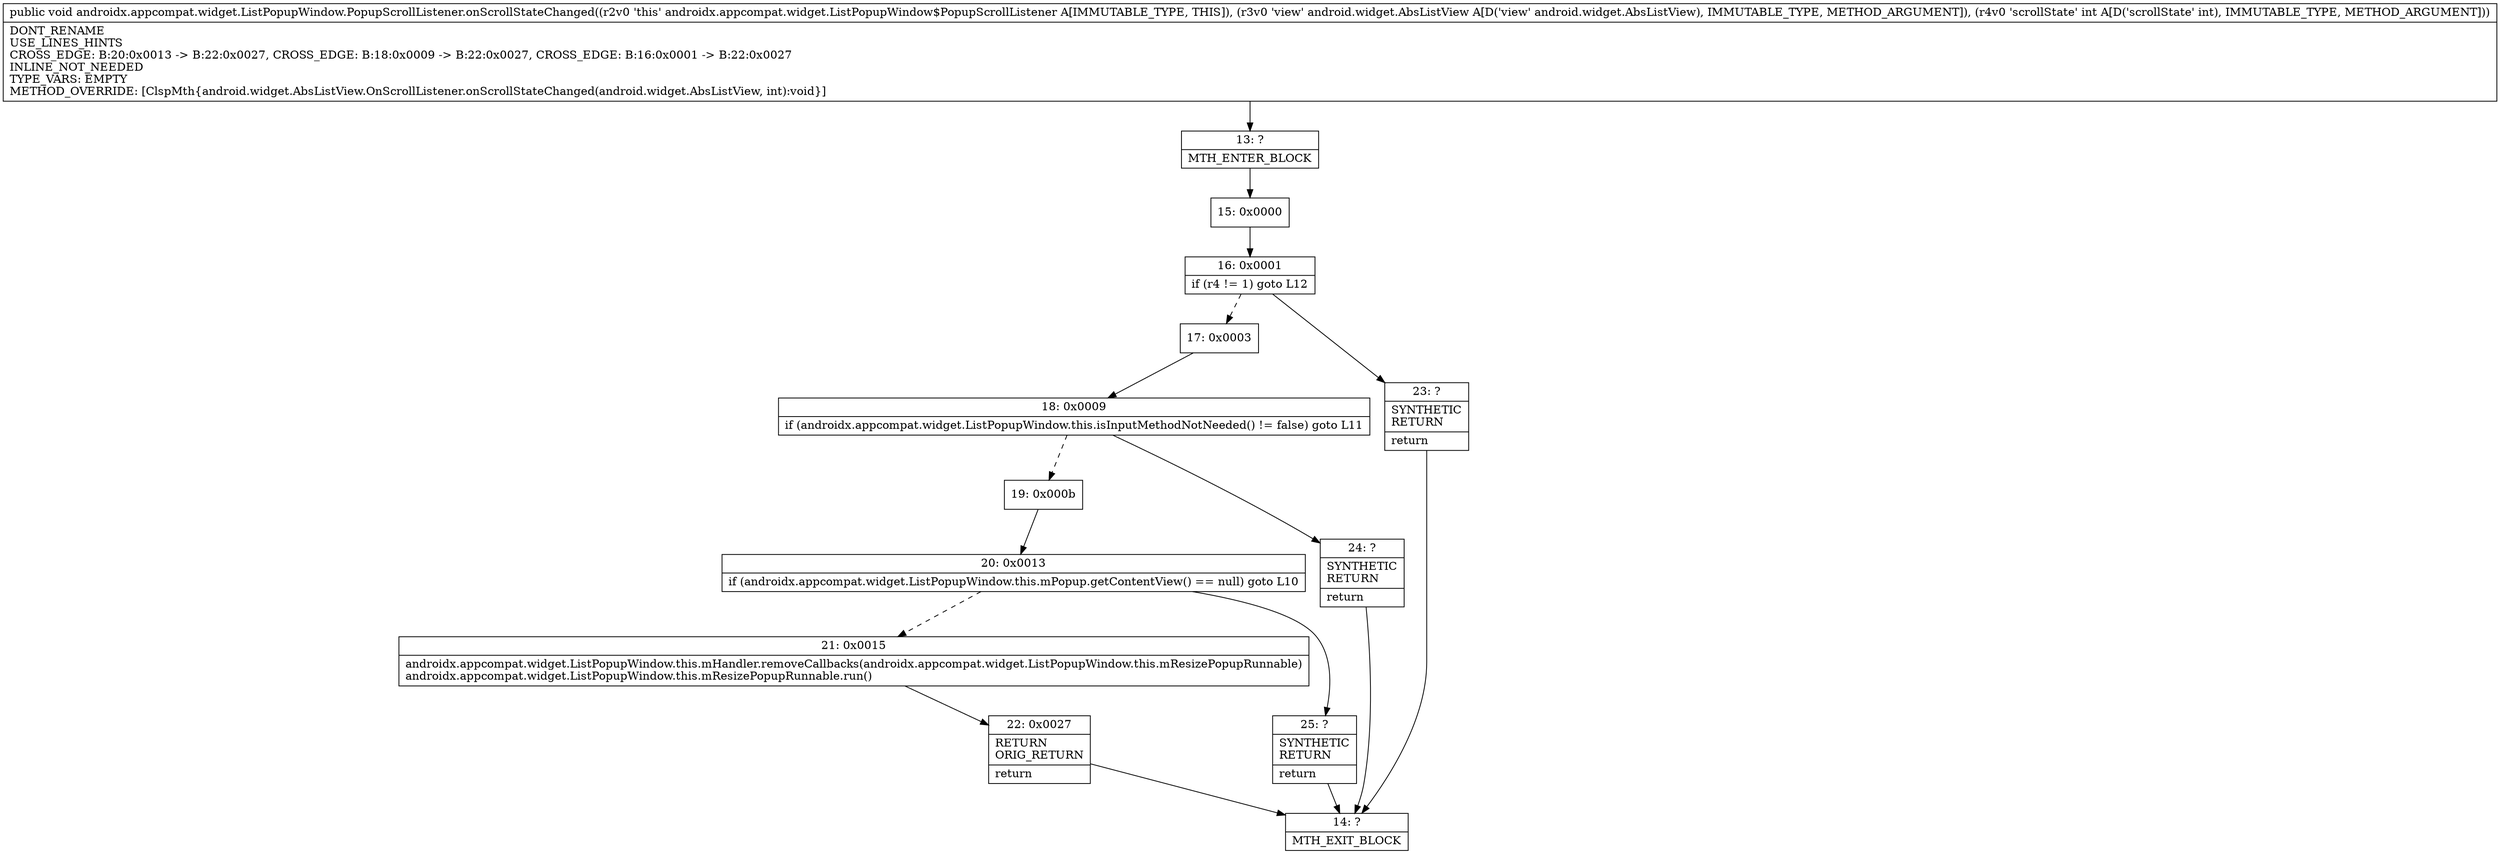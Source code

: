 digraph "CFG forandroidx.appcompat.widget.ListPopupWindow.PopupScrollListener.onScrollStateChanged(Landroid\/widget\/AbsListView;I)V" {
Node_13 [shape=record,label="{13\:\ ?|MTH_ENTER_BLOCK\l}"];
Node_15 [shape=record,label="{15\:\ 0x0000}"];
Node_16 [shape=record,label="{16\:\ 0x0001|if (r4 != 1) goto L12\l}"];
Node_17 [shape=record,label="{17\:\ 0x0003}"];
Node_18 [shape=record,label="{18\:\ 0x0009|if (androidx.appcompat.widget.ListPopupWindow.this.isInputMethodNotNeeded() != false) goto L11\l}"];
Node_19 [shape=record,label="{19\:\ 0x000b}"];
Node_20 [shape=record,label="{20\:\ 0x0013|if (androidx.appcompat.widget.ListPopupWindow.this.mPopup.getContentView() == null) goto L10\l}"];
Node_21 [shape=record,label="{21\:\ 0x0015|androidx.appcompat.widget.ListPopupWindow.this.mHandler.removeCallbacks(androidx.appcompat.widget.ListPopupWindow.this.mResizePopupRunnable)\landroidx.appcompat.widget.ListPopupWindow.this.mResizePopupRunnable.run()\l}"];
Node_22 [shape=record,label="{22\:\ 0x0027|RETURN\lORIG_RETURN\l|return\l}"];
Node_14 [shape=record,label="{14\:\ ?|MTH_EXIT_BLOCK\l}"];
Node_25 [shape=record,label="{25\:\ ?|SYNTHETIC\lRETURN\l|return\l}"];
Node_24 [shape=record,label="{24\:\ ?|SYNTHETIC\lRETURN\l|return\l}"];
Node_23 [shape=record,label="{23\:\ ?|SYNTHETIC\lRETURN\l|return\l}"];
MethodNode[shape=record,label="{public void androidx.appcompat.widget.ListPopupWindow.PopupScrollListener.onScrollStateChanged((r2v0 'this' androidx.appcompat.widget.ListPopupWindow$PopupScrollListener A[IMMUTABLE_TYPE, THIS]), (r3v0 'view' android.widget.AbsListView A[D('view' android.widget.AbsListView), IMMUTABLE_TYPE, METHOD_ARGUMENT]), (r4v0 'scrollState' int A[D('scrollState' int), IMMUTABLE_TYPE, METHOD_ARGUMENT]))  | DONT_RENAME\lUSE_LINES_HINTS\lCROSS_EDGE: B:20:0x0013 \-\> B:22:0x0027, CROSS_EDGE: B:18:0x0009 \-\> B:22:0x0027, CROSS_EDGE: B:16:0x0001 \-\> B:22:0x0027\lINLINE_NOT_NEEDED\lTYPE_VARS: EMPTY\lMETHOD_OVERRIDE: [ClspMth\{android.widget.AbsListView.OnScrollListener.onScrollStateChanged(android.widget.AbsListView, int):void\}]\l}"];
MethodNode -> Node_13;Node_13 -> Node_15;
Node_15 -> Node_16;
Node_16 -> Node_17[style=dashed];
Node_16 -> Node_23;
Node_17 -> Node_18;
Node_18 -> Node_19[style=dashed];
Node_18 -> Node_24;
Node_19 -> Node_20;
Node_20 -> Node_21[style=dashed];
Node_20 -> Node_25;
Node_21 -> Node_22;
Node_22 -> Node_14;
Node_25 -> Node_14;
Node_24 -> Node_14;
Node_23 -> Node_14;
}

